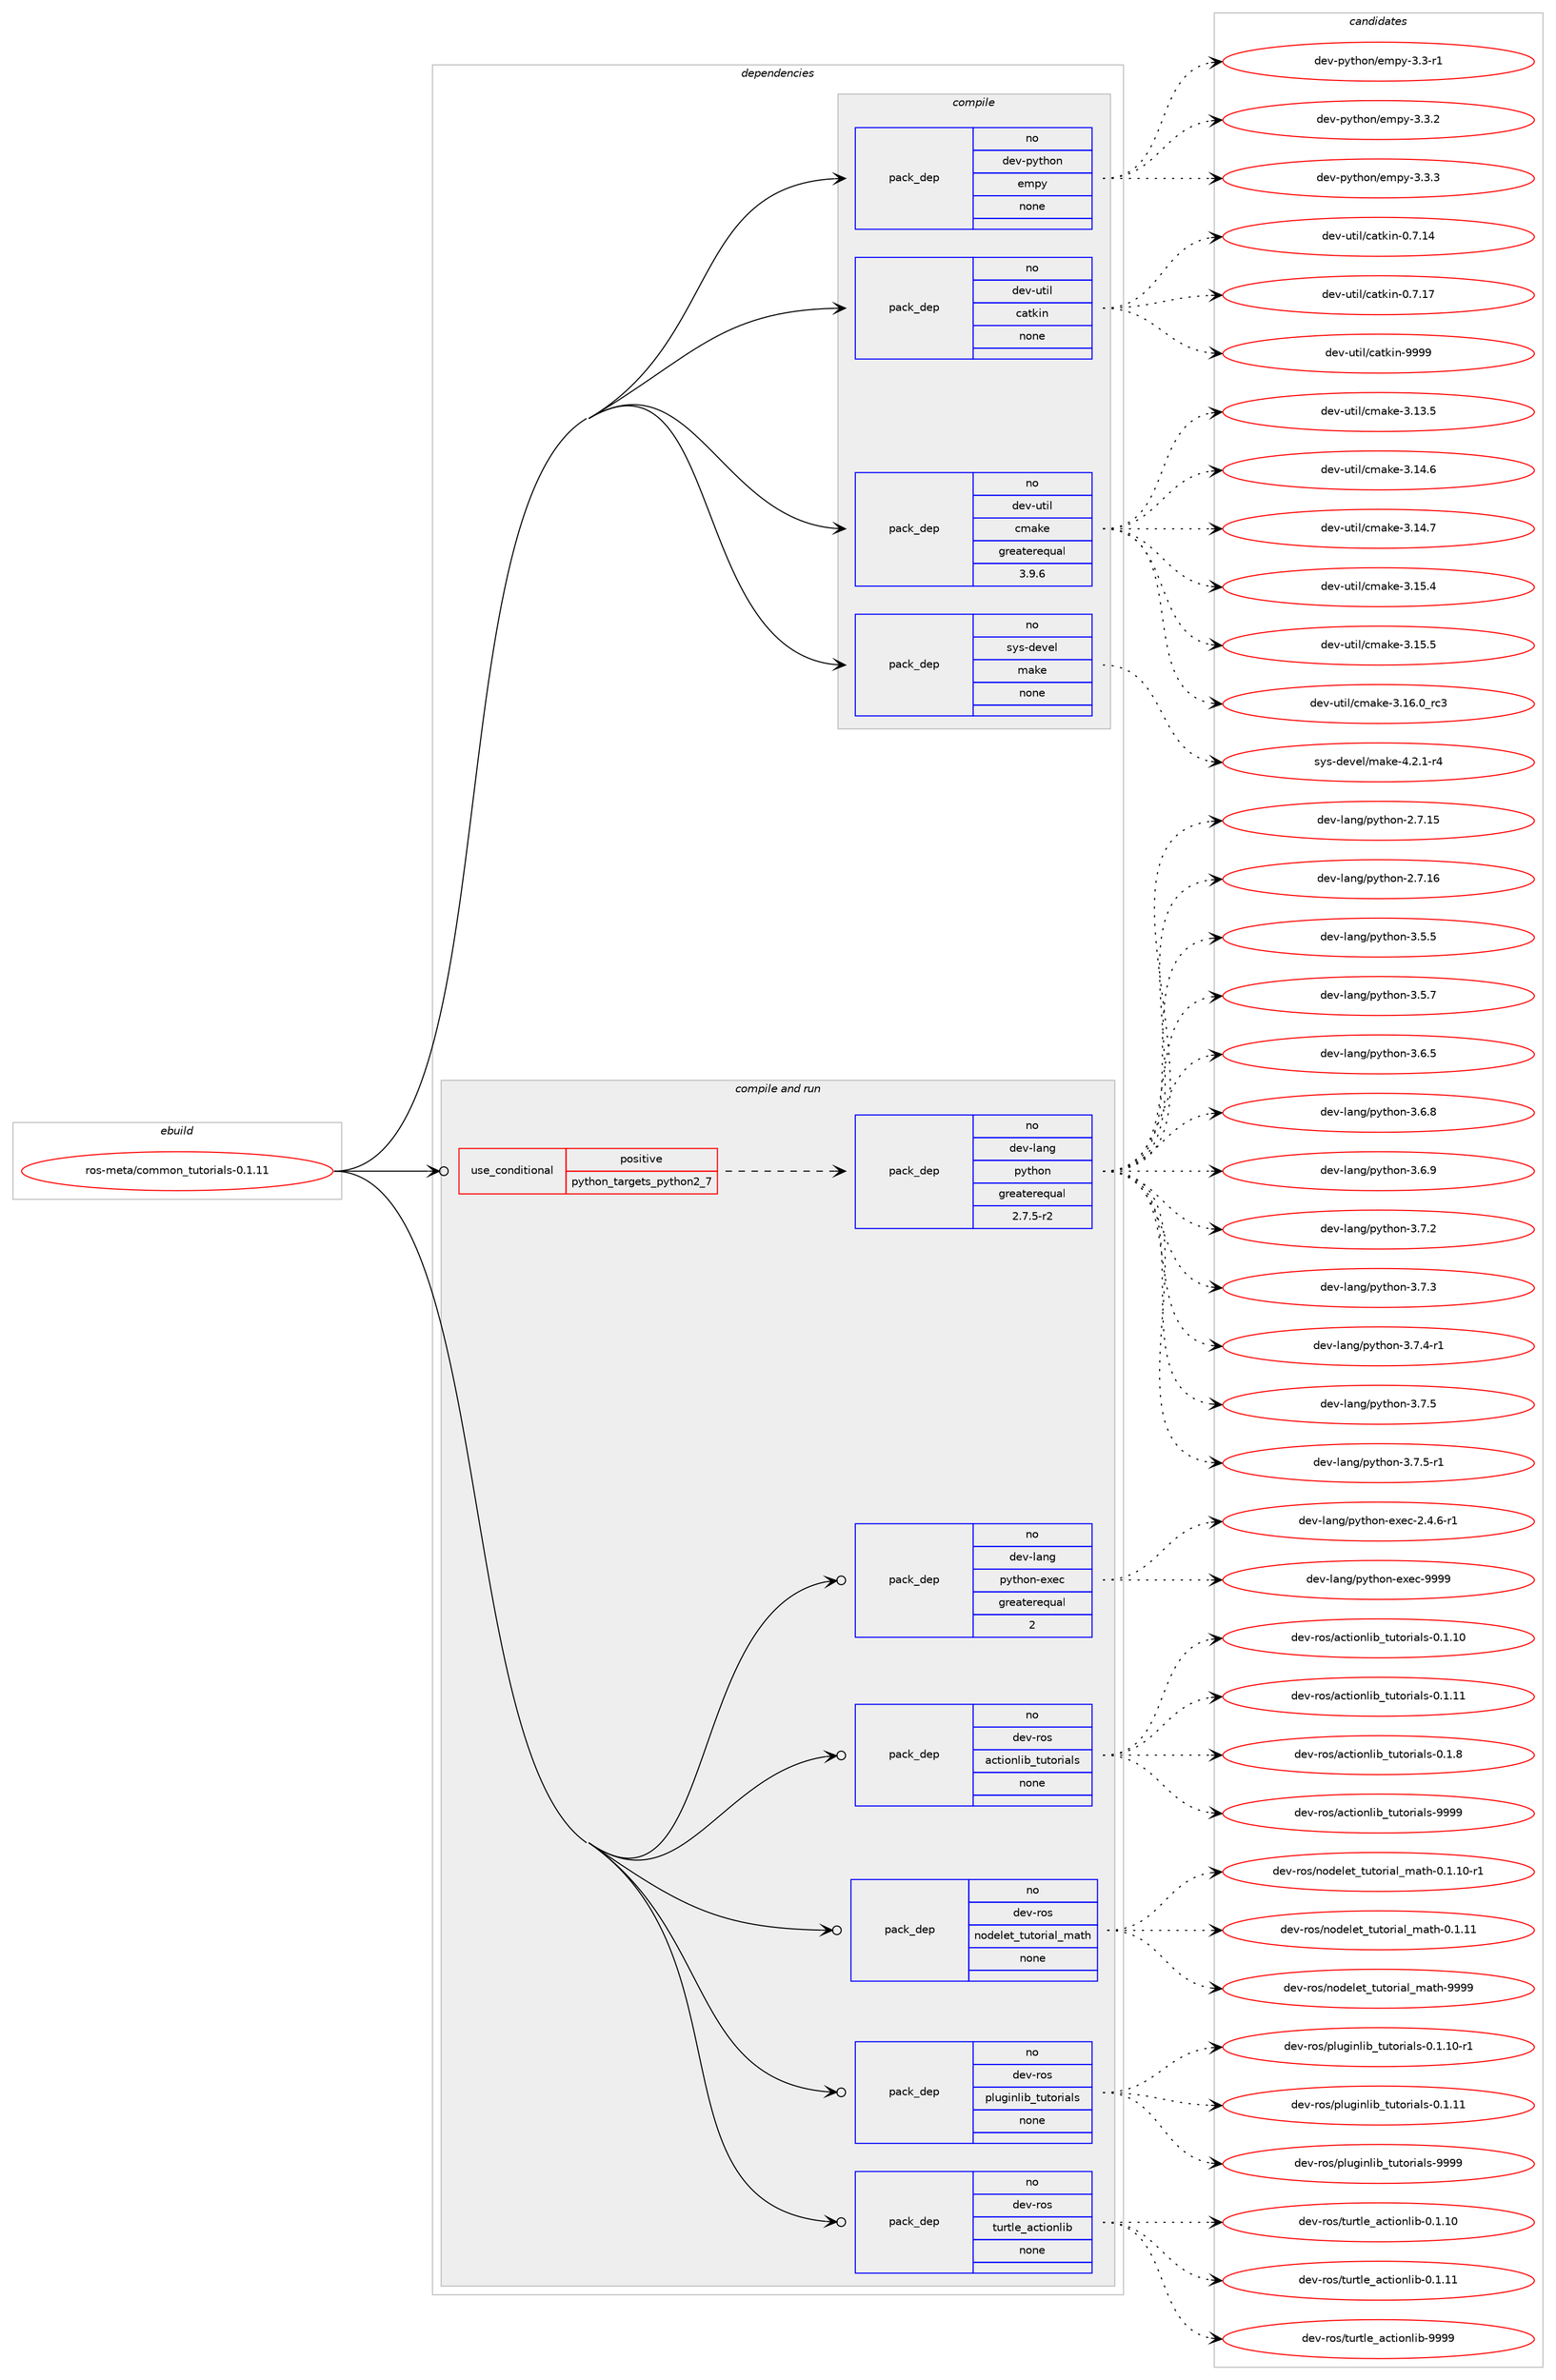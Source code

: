 digraph prolog {

# *************
# Graph options
# *************

newrank=true;
concentrate=true;
compound=true;
graph [rankdir=LR,fontname=Helvetica,fontsize=10,ranksep=1.5];#, ranksep=2.5, nodesep=0.2];
edge  [arrowhead=vee];
node  [fontname=Helvetica,fontsize=10];

# **********
# The ebuild
# **********

subgraph cluster_leftcol {
color=gray;
rank=same;
label=<<i>ebuild</i>>;
id [label="ros-meta/common_tutorials-0.1.11", color=red, width=4, href="../ros-meta/common_tutorials-0.1.11.svg"];
}

# ****************
# The dependencies
# ****************

subgraph cluster_midcol {
color=gray;
label=<<i>dependencies</i>>;
subgraph cluster_compile {
fillcolor="#eeeeee";
style=filled;
label=<<i>compile</i>>;
subgraph pack624951 {
dependency846198 [label=<<TABLE BORDER="0" CELLBORDER="1" CELLSPACING="0" CELLPADDING="4" WIDTH="220"><TR><TD ROWSPAN="6" CELLPADDING="30">pack_dep</TD></TR><TR><TD WIDTH="110">no</TD></TR><TR><TD>dev-python</TD></TR><TR><TD>empy</TD></TR><TR><TD>none</TD></TR><TR><TD></TD></TR></TABLE>>, shape=none, color=blue];
}
id:e -> dependency846198:w [weight=20,style="solid",arrowhead="vee"];
subgraph pack624952 {
dependency846199 [label=<<TABLE BORDER="0" CELLBORDER="1" CELLSPACING="0" CELLPADDING="4" WIDTH="220"><TR><TD ROWSPAN="6" CELLPADDING="30">pack_dep</TD></TR><TR><TD WIDTH="110">no</TD></TR><TR><TD>dev-util</TD></TR><TR><TD>catkin</TD></TR><TR><TD>none</TD></TR><TR><TD></TD></TR></TABLE>>, shape=none, color=blue];
}
id:e -> dependency846199:w [weight=20,style="solid",arrowhead="vee"];
subgraph pack624953 {
dependency846200 [label=<<TABLE BORDER="0" CELLBORDER="1" CELLSPACING="0" CELLPADDING="4" WIDTH="220"><TR><TD ROWSPAN="6" CELLPADDING="30">pack_dep</TD></TR><TR><TD WIDTH="110">no</TD></TR><TR><TD>dev-util</TD></TR><TR><TD>cmake</TD></TR><TR><TD>greaterequal</TD></TR><TR><TD>3.9.6</TD></TR></TABLE>>, shape=none, color=blue];
}
id:e -> dependency846200:w [weight=20,style="solid",arrowhead="vee"];
subgraph pack624954 {
dependency846201 [label=<<TABLE BORDER="0" CELLBORDER="1" CELLSPACING="0" CELLPADDING="4" WIDTH="220"><TR><TD ROWSPAN="6" CELLPADDING="30">pack_dep</TD></TR><TR><TD WIDTH="110">no</TD></TR><TR><TD>sys-devel</TD></TR><TR><TD>make</TD></TR><TR><TD>none</TD></TR><TR><TD></TD></TR></TABLE>>, shape=none, color=blue];
}
id:e -> dependency846201:w [weight=20,style="solid",arrowhead="vee"];
}
subgraph cluster_compileandrun {
fillcolor="#eeeeee";
style=filled;
label=<<i>compile and run</i>>;
subgraph cond206313 {
dependency846202 [label=<<TABLE BORDER="0" CELLBORDER="1" CELLSPACING="0" CELLPADDING="4"><TR><TD ROWSPAN="3" CELLPADDING="10">use_conditional</TD></TR><TR><TD>positive</TD></TR><TR><TD>python_targets_python2_7</TD></TR></TABLE>>, shape=none, color=red];
subgraph pack624955 {
dependency846203 [label=<<TABLE BORDER="0" CELLBORDER="1" CELLSPACING="0" CELLPADDING="4" WIDTH="220"><TR><TD ROWSPAN="6" CELLPADDING="30">pack_dep</TD></TR><TR><TD WIDTH="110">no</TD></TR><TR><TD>dev-lang</TD></TR><TR><TD>python</TD></TR><TR><TD>greaterequal</TD></TR><TR><TD>2.7.5-r2</TD></TR></TABLE>>, shape=none, color=blue];
}
dependency846202:e -> dependency846203:w [weight=20,style="dashed",arrowhead="vee"];
}
id:e -> dependency846202:w [weight=20,style="solid",arrowhead="odotvee"];
subgraph pack624956 {
dependency846204 [label=<<TABLE BORDER="0" CELLBORDER="1" CELLSPACING="0" CELLPADDING="4" WIDTH="220"><TR><TD ROWSPAN="6" CELLPADDING="30">pack_dep</TD></TR><TR><TD WIDTH="110">no</TD></TR><TR><TD>dev-lang</TD></TR><TR><TD>python-exec</TD></TR><TR><TD>greaterequal</TD></TR><TR><TD>2</TD></TR></TABLE>>, shape=none, color=blue];
}
id:e -> dependency846204:w [weight=20,style="solid",arrowhead="odotvee"];
subgraph pack624957 {
dependency846205 [label=<<TABLE BORDER="0" CELLBORDER="1" CELLSPACING="0" CELLPADDING="4" WIDTH="220"><TR><TD ROWSPAN="6" CELLPADDING="30">pack_dep</TD></TR><TR><TD WIDTH="110">no</TD></TR><TR><TD>dev-ros</TD></TR><TR><TD>actionlib_tutorials</TD></TR><TR><TD>none</TD></TR><TR><TD></TD></TR></TABLE>>, shape=none, color=blue];
}
id:e -> dependency846205:w [weight=20,style="solid",arrowhead="odotvee"];
subgraph pack624958 {
dependency846206 [label=<<TABLE BORDER="0" CELLBORDER="1" CELLSPACING="0" CELLPADDING="4" WIDTH="220"><TR><TD ROWSPAN="6" CELLPADDING="30">pack_dep</TD></TR><TR><TD WIDTH="110">no</TD></TR><TR><TD>dev-ros</TD></TR><TR><TD>nodelet_tutorial_math</TD></TR><TR><TD>none</TD></TR><TR><TD></TD></TR></TABLE>>, shape=none, color=blue];
}
id:e -> dependency846206:w [weight=20,style="solid",arrowhead="odotvee"];
subgraph pack624959 {
dependency846207 [label=<<TABLE BORDER="0" CELLBORDER="1" CELLSPACING="0" CELLPADDING="4" WIDTH="220"><TR><TD ROWSPAN="6" CELLPADDING="30">pack_dep</TD></TR><TR><TD WIDTH="110">no</TD></TR><TR><TD>dev-ros</TD></TR><TR><TD>pluginlib_tutorials</TD></TR><TR><TD>none</TD></TR><TR><TD></TD></TR></TABLE>>, shape=none, color=blue];
}
id:e -> dependency846207:w [weight=20,style="solid",arrowhead="odotvee"];
subgraph pack624960 {
dependency846208 [label=<<TABLE BORDER="0" CELLBORDER="1" CELLSPACING="0" CELLPADDING="4" WIDTH="220"><TR><TD ROWSPAN="6" CELLPADDING="30">pack_dep</TD></TR><TR><TD WIDTH="110">no</TD></TR><TR><TD>dev-ros</TD></TR><TR><TD>turtle_actionlib</TD></TR><TR><TD>none</TD></TR><TR><TD></TD></TR></TABLE>>, shape=none, color=blue];
}
id:e -> dependency846208:w [weight=20,style="solid",arrowhead="odotvee"];
}
subgraph cluster_run {
fillcolor="#eeeeee";
style=filled;
label=<<i>run</i>>;
}
}

# **************
# The candidates
# **************

subgraph cluster_choices {
rank=same;
color=gray;
label=<<i>candidates</i>>;

subgraph choice624951 {
color=black;
nodesep=1;
choice1001011184511212111610411111047101109112121455146514511449 [label="dev-python/empy-3.3-r1", color=red, width=4,href="../dev-python/empy-3.3-r1.svg"];
choice1001011184511212111610411111047101109112121455146514650 [label="dev-python/empy-3.3.2", color=red, width=4,href="../dev-python/empy-3.3.2.svg"];
choice1001011184511212111610411111047101109112121455146514651 [label="dev-python/empy-3.3.3", color=red, width=4,href="../dev-python/empy-3.3.3.svg"];
dependency846198:e -> choice1001011184511212111610411111047101109112121455146514511449:w [style=dotted,weight="100"];
dependency846198:e -> choice1001011184511212111610411111047101109112121455146514650:w [style=dotted,weight="100"];
dependency846198:e -> choice1001011184511212111610411111047101109112121455146514651:w [style=dotted,weight="100"];
}
subgraph choice624952 {
color=black;
nodesep=1;
choice1001011184511711610510847999711610710511045484655464952 [label="dev-util/catkin-0.7.14", color=red, width=4,href="../dev-util/catkin-0.7.14.svg"];
choice1001011184511711610510847999711610710511045484655464955 [label="dev-util/catkin-0.7.17", color=red, width=4,href="../dev-util/catkin-0.7.17.svg"];
choice100101118451171161051084799971161071051104557575757 [label="dev-util/catkin-9999", color=red, width=4,href="../dev-util/catkin-9999.svg"];
dependency846199:e -> choice1001011184511711610510847999711610710511045484655464952:w [style=dotted,weight="100"];
dependency846199:e -> choice1001011184511711610510847999711610710511045484655464955:w [style=dotted,weight="100"];
dependency846199:e -> choice100101118451171161051084799971161071051104557575757:w [style=dotted,weight="100"];
}
subgraph choice624953 {
color=black;
nodesep=1;
choice1001011184511711610510847991099710710145514649514653 [label="dev-util/cmake-3.13.5", color=red, width=4,href="../dev-util/cmake-3.13.5.svg"];
choice1001011184511711610510847991099710710145514649524654 [label="dev-util/cmake-3.14.6", color=red, width=4,href="../dev-util/cmake-3.14.6.svg"];
choice1001011184511711610510847991099710710145514649524655 [label="dev-util/cmake-3.14.7", color=red, width=4,href="../dev-util/cmake-3.14.7.svg"];
choice1001011184511711610510847991099710710145514649534652 [label="dev-util/cmake-3.15.4", color=red, width=4,href="../dev-util/cmake-3.15.4.svg"];
choice1001011184511711610510847991099710710145514649534653 [label="dev-util/cmake-3.15.5", color=red, width=4,href="../dev-util/cmake-3.15.5.svg"];
choice1001011184511711610510847991099710710145514649544648951149951 [label="dev-util/cmake-3.16.0_rc3", color=red, width=4,href="../dev-util/cmake-3.16.0_rc3.svg"];
dependency846200:e -> choice1001011184511711610510847991099710710145514649514653:w [style=dotted,weight="100"];
dependency846200:e -> choice1001011184511711610510847991099710710145514649524654:w [style=dotted,weight="100"];
dependency846200:e -> choice1001011184511711610510847991099710710145514649524655:w [style=dotted,weight="100"];
dependency846200:e -> choice1001011184511711610510847991099710710145514649534652:w [style=dotted,weight="100"];
dependency846200:e -> choice1001011184511711610510847991099710710145514649534653:w [style=dotted,weight="100"];
dependency846200:e -> choice1001011184511711610510847991099710710145514649544648951149951:w [style=dotted,weight="100"];
}
subgraph choice624954 {
color=black;
nodesep=1;
choice1151211154510010111810110847109971071014552465046494511452 [label="sys-devel/make-4.2.1-r4", color=red, width=4,href="../sys-devel/make-4.2.1-r4.svg"];
dependency846201:e -> choice1151211154510010111810110847109971071014552465046494511452:w [style=dotted,weight="100"];
}
subgraph choice624955 {
color=black;
nodesep=1;
choice10010111845108971101034711212111610411111045504655464953 [label="dev-lang/python-2.7.15", color=red, width=4,href="../dev-lang/python-2.7.15.svg"];
choice10010111845108971101034711212111610411111045504655464954 [label="dev-lang/python-2.7.16", color=red, width=4,href="../dev-lang/python-2.7.16.svg"];
choice100101118451089711010347112121116104111110455146534653 [label="dev-lang/python-3.5.5", color=red, width=4,href="../dev-lang/python-3.5.5.svg"];
choice100101118451089711010347112121116104111110455146534655 [label="dev-lang/python-3.5.7", color=red, width=4,href="../dev-lang/python-3.5.7.svg"];
choice100101118451089711010347112121116104111110455146544653 [label="dev-lang/python-3.6.5", color=red, width=4,href="../dev-lang/python-3.6.5.svg"];
choice100101118451089711010347112121116104111110455146544656 [label="dev-lang/python-3.6.8", color=red, width=4,href="../dev-lang/python-3.6.8.svg"];
choice100101118451089711010347112121116104111110455146544657 [label="dev-lang/python-3.6.9", color=red, width=4,href="../dev-lang/python-3.6.9.svg"];
choice100101118451089711010347112121116104111110455146554650 [label="dev-lang/python-3.7.2", color=red, width=4,href="../dev-lang/python-3.7.2.svg"];
choice100101118451089711010347112121116104111110455146554651 [label="dev-lang/python-3.7.3", color=red, width=4,href="../dev-lang/python-3.7.3.svg"];
choice1001011184510897110103471121211161041111104551465546524511449 [label="dev-lang/python-3.7.4-r1", color=red, width=4,href="../dev-lang/python-3.7.4-r1.svg"];
choice100101118451089711010347112121116104111110455146554653 [label="dev-lang/python-3.7.5", color=red, width=4,href="../dev-lang/python-3.7.5.svg"];
choice1001011184510897110103471121211161041111104551465546534511449 [label="dev-lang/python-3.7.5-r1", color=red, width=4,href="../dev-lang/python-3.7.5-r1.svg"];
dependency846203:e -> choice10010111845108971101034711212111610411111045504655464953:w [style=dotted,weight="100"];
dependency846203:e -> choice10010111845108971101034711212111610411111045504655464954:w [style=dotted,weight="100"];
dependency846203:e -> choice100101118451089711010347112121116104111110455146534653:w [style=dotted,weight="100"];
dependency846203:e -> choice100101118451089711010347112121116104111110455146534655:w [style=dotted,weight="100"];
dependency846203:e -> choice100101118451089711010347112121116104111110455146544653:w [style=dotted,weight="100"];
dependency846203:e -> choice100101118451089711010347112121116104111110455146544656:w [style=dotted,weight="100"];
dependency846203:e -> choice100101118451089711010347112121116104111110455146544657:w [style=dotted,weight="100"];
dependency846203:e -> choice100101118451089711010347112121116104111110455146554650:w [style=dotted,weight="100"];
dependency846203:e -> choice100101118451089711010347112121116104111110455146554651:w [style=dotted,weight="100"];
dependency846203:e -> choice1001011184510897110103471121211161041111104551465546524511449:w [style=dotted,weight="100"];
dependency846203:e -> choice100101118451089711010347112121116104111110455146554653:w [style=dotted,weight="100"];
dependency846203:e -> choice1001011184510897110103471121211161041111104551465546534511449:w [style=dotted,weight="100"];
}
subgraph choice624956 {
color=black;
nodesep=1;
choice10010111845108971101034711212111610411111045101120101994550465246544511449 [label="dev-lang/python-exec-2.4.6-r1", color=red, width=4,href="../dev-lang/python-exec-2.4.6-r1.svg"];
choice10010111845108971101034711212111610411111045101120101994557575757 [label="dev-lang/python-exec-9999", color=red, width=4,href="../dev-lang/python-exec-9999.svg"];
dependency846204:e -> choice10010111845108971101034711212111610411111045101120101994550465246544511449:w [style=dotted,weight="100"];
dependency846204:e -> choice10010111845108971101034711212111610411111045101120101994557575757:w [style=dotted,weight="100"];
}
subgraph choice624957 {
color=black;
nodesep=1;
choice1001011184511411111547979911610511111010810598951161171161111141059710811545484649464948 [label="dev-ros/actionlib_tutorials-0.1.10", color=red, width=4,href="../dev-ros/actionlib_tutorials-0.1.10.svg"];
choice1001011184511411111547979911610511111010810598951161171161111141059710811545484649464949 [label="dev-ros/actionlib_tutorials-0.1.11", color=red, width=4,href="../dev-ros/actionlib_tutorials-0.1.11.svg"];
choice10010111845114111115479799116105111110108105989511611711611111410597108115454846494656 [label="dev-ros/actionlib_tutorials-0.1.8", color=red, width=4,href="../dev-ros/actionlib_tutorials-0.1.8.svg"];
choice100101118451141111154797991161051111101081059895116117116111114105971081154557575757 [label="dev-ros/actionlib_tutorials-9999", color=red, width=4,href="../dev-ros/actionlib_tutorials-9999.svg"];
dependency846205:e -> choice1001011184511411111547979911610511111010810598951161171161111141059710811545484649464948:w [style=dotted,weight="100"];
dependency846205:e -> choice1001011184511411111547979911610511111010810598951161171161111141059710811545484649464949:w [style=dotted,weight="100"];
dependency846205:e -> choice10010111845114111115479799116105111110108105989511611711611111410597108115454846494656:w [style=dotted,weight="100"];
dependency846205:e -> choice100101118451141111154797991161051111101081059895116117116111114105971081154557575757:w [style=dotted,weight="100"];
}
subgraph choice624958 {
color=black;
nodesep=1;
choice100101118451141111154711011110010110810111695116117116111114105971089510997116104454846494649484511449 [label="dev-ros/nodelet_tutorial_math-0.1.10-r1", color=red, width=4,href="../dev-ros/nodelet_tutorial_math-0.1.10-r1.svg"];
choice10010111845114111115471101111001011081011169511611711611111410597108951099711610445484649464949 [label="dev-ros/nodelet_tutorial_math-0.1.11", color=red, width=4,href="../dev-ros/nodelet_tutorial_math-0.1.11.svg"];
choice1001011184511411111547110111100101108101116951161171161111141059710895109971161044557575757 [label="dev-ros/nodelet_tutorial_math-9999", color=red, width=4,href="../dev-ros/nodelet_tutorial_math-9999.svg"];
dependency846206:e -> choice100101118451141111154711011110010110810111695116117116111114105971089510997116104454846494649484511449:w [style=dotted,weight="100"];
dependency846206:e -> choice10010111845114111115471101111001011081011169511611711611111410597108951099711610445484649464949:w [style=dotted,weight="100"];
dependency846206:e -> choice1001011184511411111547110111100101108101116951161171161111141059710895109971161044557575757:w [style=dotted,weight="100"];
}
subgraph choice624959 {
color=black;
nodesep=1;
choice1001011184511411111547112108117103105110108105989511611711611111410597108115454846494649484511449 [label="dev-ros/pluginlib_tutorials-0.1.10-r1", color=red, width=4,href="../dev-ros/pluginlib_tutorials-0.1.10-r1.svg"];
choice100101118451141111154711210811710310511010810598951161171161111141059710811545484649464949 [label="dev-ros/pluginlib_tutorials-0.1.11", color=red, width=4,href="../dev-ros/pluginlib_tutorials-0.1.11.svg"];
choice10010111845114111115471121081171031051101081059895116117116111114105971081154557575757 [label="dev-ros/pluginlib_tutorials-9999", color=red, width=4,href="../dev-ros/pluginlib_tutorials-9999.svg"];
dependency846207:e -> choice1001011184511411111547112108117103105110108105989511611711611111410597108115454846494649484511449:w [style=dotted,weight="100"];
dependency846207:e -> choice100101118451141111154711210811710310511010810598951161171161111141059710811545484649464949:w [style=dotted,weight="100"];
dependency846207:e -> choice10010111845114111115471121081171031051101081059895116117116111114105971081154557575757:w [style=dotted,weight="100"];
}
subgraph choice624960 {
color=black;
nodesep=1;
choice10010111845114111115471161171141161081019597991161051111101081059845484649464948 [label="dev-ros/turtle_actionlib-0.1.10", color=red, width=4,href="../dev-ros/turtle_actionlib-0.1.10.svg"];
choice10010111845114111115471161171141161081019597991161051111101081059845484649464949 [label="dev-ros/turtle_actionlib-0.1.11", color=red, width=4,href="../dev-ros/turtle_actionlib-0.1.11.svg"];
choice1001011184511411111547116117114116108101959799116105111110108105984557575757 [label="dev-ros/turtle_actionlib-9999", color=red, width=4,href="../dev-ros/turtle_actionlib-9999.svg"];
dependency846208:e -> choice10010111845114111115471161171141161081019597991161051111101081059845484649464948:w [style=dotted,weight="100"];
dependency846208:e -> choice10010111845114111115471161171141161081019597991161051111101081059845484649464949:w [style=dotted,weight="100"];
dependency846208:e -> choice1001011184511411111547116117114116108101959799116105111110108105984557575757:w [style=dotted,weight="100"];
}
}

}
